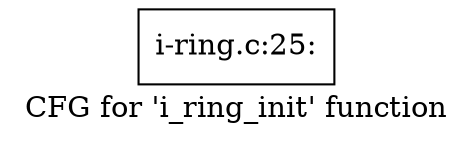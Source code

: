 digraph "CFG for 'i_ring_init' function" {
	label="CFG for 'i_ring_init' function";

	Node0xc8f7f50 [shape=record,label="{i-ring.c:25:}"];
}
